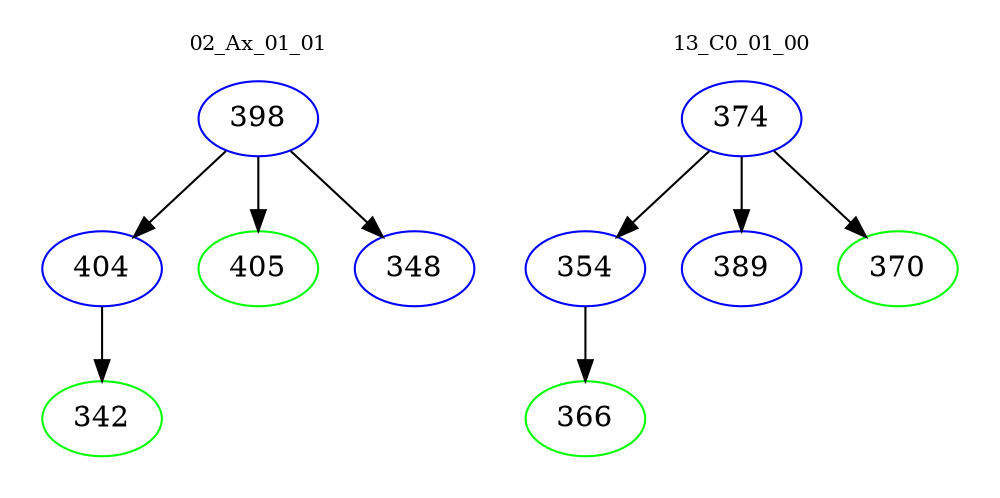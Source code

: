 digraph{
subgraph cluster_0 {
color = white
label = "02_Ax_01_01";
fontsize=10;
T0_398 [label="398", color="blue"]
T0_398 -> T0_404 [color="black"]
T0_404 [label="404", color="blue"]
T0_404 -> T0_342 [color="black"]
T0_342 [label="342", color="green"]
T0_398 -> T0_405 [color="black"]
T0_405 [label="405", color="green"]
T0_398 -> T0_348 [color="black"]
T0_348 [label="348", color="blue"]
}
subgraph cluster_1 {
color = white
label = "13_C0_01_00";
fontsize=10;
T1_374 [label="374", color="blue"]
T1_374 -> T1_354 [color="black"]
T1_354 [label="354", color="blue"]
T1_354 -> T1_366 [color="black"]
T1_366 [label="366", color="green"]
T1_374 -> T1_389 [color="black"]
T1_389 [label="389", color="blue"]
T1_374 -> T1_370 [color="black"]
T1_370 [label="370", color="green"]
}
}
